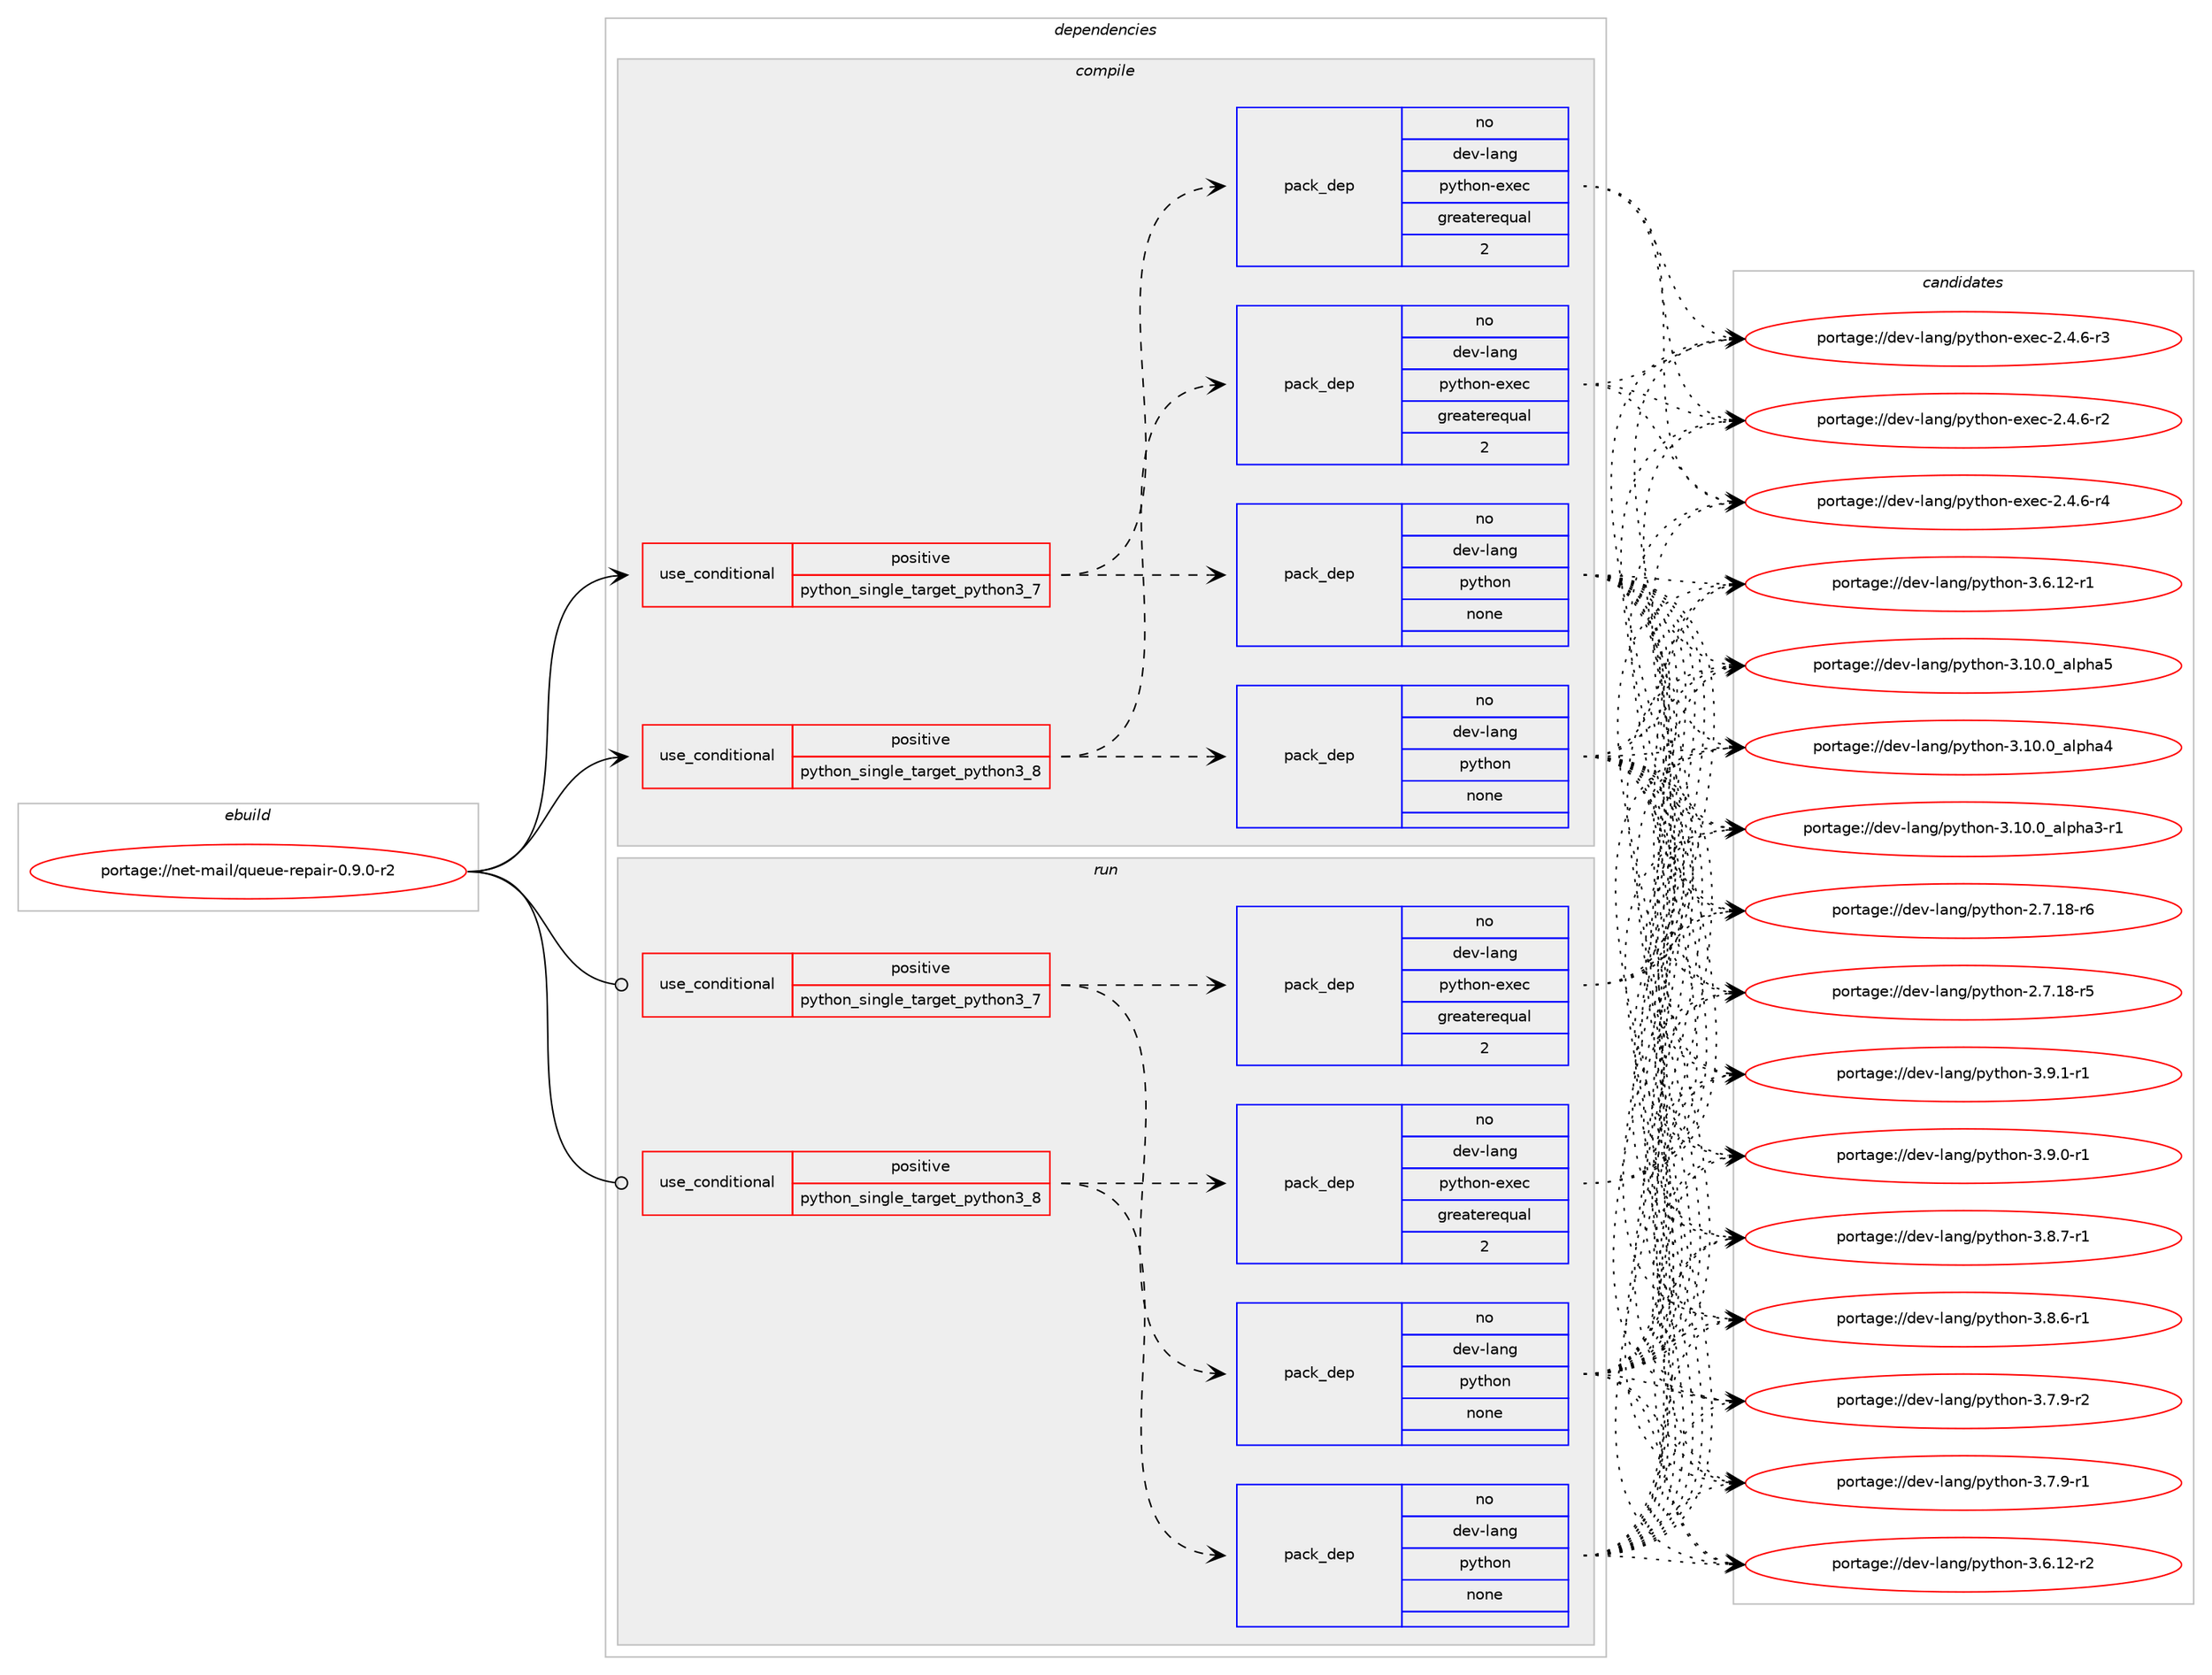 digraph prolog {

# *************
# Graph options
# *************

newrank=true;
concentrate=true;
compound=true;
graph [rankdir=LR,fontname=Helvetica,fontsize=10,ranksep=1.5];#, ranksep=2.5, nodesep=0.2];
edge  [arrowhead=vee];
node  [fontname=Helvetica,fontsize=10];

# **********
# The ebuild
# **********

subgraph cluster_leftcol {
color=gray;
rank=same;
label=<<i>ebuild</i>>;
id [label="portage://net-mail/queue-repair-0.9.0-r2", color=red, width=4, href="../net-mail/queue-repair-0.9.0-r2.svg"];
}

# ****************
# The dependencies
# ****************

subgraph cluster_midcol {
color=gray;
label=<<i>dependencies</i>>;
subgraph cluster_compile {
fillcolor="#eeeeee";
style=filled;
label=<<i>compile</i>>;
subgraph cond4458 {
dependency15133 [label=<<TABLE BORDER="0" CELLBORDER="1" CELLSPACING="0" CELLPADDING="4"><TR><TD ROWSPAN="3" CELLPADDING="10">use_conditional</TD></TR><TR><TD>positive</TD></TR><TR><TD>python_single_target_python3_7</TD></TR></TABLE>>, shape=none, color=red];
subgraph pack10522 {
dependency15134 [label=<<TABLE BORDER="0" CELLBORDER="1" CELLSPACING="0" CELLPADDING="4" WIDTH="220"><TR><TD ROWSPAN="6" CELLPADDING="30">pack_dep</TD></TR><TR><TD WIDTH="110">no</TD></TR><TR><TD>dev-lang</TD></TR><TR><TD>python</TD></TR><TR><TD>none</TD></TR><TR><TD></TD></TR></TABLE>>, shape=none, color=blue];
}
dependency15133:e -> dependency15134:w [weight=20,style="dashed",arrowhead="vee"];
subgraph pack10523 {
dependency15135 [label=<<TABLE BORDER="0" CELLBORDER="1" CELLSPACING="0" CELLPADDING="4" WIDTH="220"><TR><TD ROWSPAN="6" CELLPADDING="30">pack_dep</TD></TR><TR><TD WIDTH="110">no</TD></TR><TR><TD>dev-lang</TD></TR><TR><TD>python-exec</TD></TR><TR><TD>greaterequal</TD></TR><TR><TD>2</TD></TR></TABLE>>, shape=none, color=blue];
}
dependency15133:e -> dependency15135:w [weight=20,style="dashed",arrowhead="vee"];
}
id:e -> dependency15133:w [weight=20,style="solid",arrowhead="vee"];
subgraph cond4459 {
dependency15136 [label=<<TABLE BORDER="0" CELLBORDER="1" CELLSPACING="0" CELLPADDING="4"><TR><TD ROWSPAN="3" CELLPADDING="10">use_conditional</TD></TR><TR><TD>positive</TD></TR><TR><TD>python_single_target_python3_8</TD></TR></TABLE>>, shape=none, color=red];
subgraph pack10524 {
dependency15137 [label=<<TABLE BORDER="0" CELLBORDER="1" CELLSPACING="0" CELLPADDING="4" WIDTH="220"><TR><TD ROWSPAN="6" CELLPADDING="30">pack_dep</TD></TR><TR><TD WIDTH="110">no</TD></TR><TR><TD>dev-lang</TD></TR><TR><TD>python</TD></TR><TR><TD>none</TD></TR><TR><TD></TD></TR></TABLE>>, shape=none, color=blue];
}
dependency15136:e -> dependency15137:w [weight=20,style="dashed",arrowhead="vee"];
subgraph pack10525 {
dependency15138 [label=<<TABLE BORDER="0" CELLBORDER="1" CELLSPACING="0" CELLPADDING="4" WIDTH="220"><TR><TD ROWSPAN="6" CELLPADDING="30">pack_dep</TD></TR><TR><TD WIDTH="110">no</TD></TR><TR><TD>dev-lang</TD></TR><TR><TD>python-exec</TD></TR><TR><TD>greaterequal</TD></TR><TR><TD>2</TD></TR></TABLE>>, shape=none, color=blue];
}
dependency15136:e -> dependency15138:w [weight=20,style="dashed",arrowhead="vee"];
}
id:e -> dependency15136:w [weight=20,style="solid",arrowhead="vee"];
}
subgraph cluster_compileandrun {
fillcolor="#eeeeee";
style=filled;
label=<<i>compile and run</i>>;
}
subgraph cluster_run {
fillcolor="#eeeeee";
style=filled;
label=<<i>run</i>>;
subgraph cond4460 {
dependency15139 [label=<<TABLE BORDER="0" CELLBORDER="1" CELLSPACING="0" CELLPADDING="4"><TR><TD ROWSPAN="3" CELLPADDING="10">use_conditional</TD></TR><TR><TD>positive</TD></TR><TR><TD>python_single_target_python3_7</TD></TR></TABLE>>, shape=none, color=red];
subgraph pack10526 {
dependency15140 [label=<<TABLE BORDER="0" CELLBORDER="1" CELLSPACING="0" CELLPADDING="4" WIDTH="220"><TR><TD ROWSPAN="6" CELLPADDING="30">pack_dep</TD></TR><TR><TD WIDTH="110">no</TD></TR><TR><TD>dev-lang</TD></TR><TR><TD>python</TD></TR><TR><TD>none</TD></TR><TR><TD></TD></TR></TABLE>>, shape=none, color=blue];
}
dependency15139:e -> dependency15140:w [weight=20,style="dashed",arrowhead="vee"];
subgraph pack10527 {
dependency15141 [label=<<TABLE BORDER="0" CELLBORDER="1" CELLSPACING="0" CELLPADDING="4" WIDTH="220"><TR><TD ROWSPAN="6" CELLPADDING="30">pack_dep</TD></TR><TR><TD WIDTH="110">no</TD></TR><TR><TD>dev-lang</TD></TR><TR><TD>python-exec</TD></TR><TR><TD>greaterequal</TD></TR><TR><TD>2</TD></TR></TABLE>>, shape=none, color=blue];
}
dependency15139:e -> dependency15141:w [weight=20,style="dashed",arrowhead="vee"];
}
id:e -> dependency15139:w [weight=20,style="solid",arrowhead="odot"];
subgraph cond4461 {
dependency15142 [label=<<TABLE BORDER="0" CELLBORDER="1" CELLSPACING="0" CELLPADDING="4"><TR><TD ROWSPAN="3" CELLPADDING="10">use_conditional</TD></TR><TR><TD>positive</TD></TR><TR><TD>python_single_target_python3_8</TD></TR></TABLE>>, shape=none, color=red];
subgraph pack10528 {
dependency15143 [label=<<TABLE BORDER="0" CELLBORDER="1" CELLSPACING="0" CELLPADDING="4" WIDTH="220"><TR><TD ROWSPAN="6" CELLPADDING="30">pack_dep</TD></TR><TR><TD WIDTH="110">no</TD></TR><TR><TD>dev-lang</TD></TR><TR><TD>python</TD></TR><TR><TD>none</TD></TR><TR><TD></TD></TR></TABLE>>, shape=none, color=blue];
}
dependency15142:e -> dependency15143:w [weight=20,style="dashed",arrowhead="vee"];
subgraph pack10529 {
dependency15144 [label=<<TABLE BORDER="0" CELLBORDER="1" CELLSPACING="0" CELLPADDING="4" WIDTH="220"><TR><TD ROWSPAN="6" CELLPADDING="30">pack_dep</TD></TR><TR><TD WIDTH="110">no</TD></TR><TR><TD>dev-lang</TD></TR><TR><TD>python-exec</TD></TR><TR><TD>greaterequal</TD></TR><TR><TD>2</TD></TR></TABLE>>, shape=none, color=blue];
}
dependency15142:e -> dependency15144:w [weight=20,style="dashed",arrowhead="vee"];
}
id:e -> dependency15142:w [weight=20,style="solid",arrowhead="odot"];
}
}

# **************
# The candidates
# **************

subgraph cluster_choices {
rank=same;
color=gray;
label=<<i>candidates</i>>;

subgraph choice10522 {
color=black;
nodesep=1;
choice1001011184510897110103471121211161041111104551465746494511449 [label="portage://dev-lang/python-3.9.1-r1", color=red, width=4,href="../dev-lang/python-3.9.1-r1.svg"];
choice1001011184510897110103471121211161041111104551465746484511449 [label="portage://dev-lang/python-3.9.0-r1", color=red, width=4,href="../dev-lang/python-3.9.0-r1.svg"];
choice1001011184510897110103471121211161041111104551465646554511449 [label="portage://dev-lang/python-3.8.7-r1", color=red, width=4,href="../dev-lang/python-3.8.7-r1.svg"];
choice1001011184510897110103471121211161041111104551465646544511449 [label="portage://dev-lang/python-3.8.6-r1", color=red, width=4,href="../dev-lang/python-3.8.6-r1.svg"];
choice1001011184510897110103471121211161041111104551465546574511450 [label="portage://dev-lang/python-3.7.9-r2", color=red, width=4,href="../dev-lang/python-3.7.9-r2.svg"];
choice1001011184510897110103471121211161041111104551465546574511449 [label="portage://dev-lang/python-3.7.9-r1", color=red, width=4,href="../dev-lang/python-3.7.9-r1.svg"];
choice100101118451089711010347112121116104111110455146544649504511450 [label="portage://dev-lang/python-3.6.12-r2", color=red, width=4,href="../dev-lang/python-3.6.12-r2.svg"];
choice100101118451089711010347112121116104111110455146544649504511449 [label="portage://dev-lang/python-3.6.12-r1", color=red, width=4,href="../dev-lang/python-3.6.12-r1.svg"];
choice1001011184510897110103471121211161041111104551464948464895971081121049753 [label="portage://dev-lang/python-3.10.0_alpha5", color=red, width=4,href="../dev-lang/python-3.10.0_alpha5.svg"];
choice1001011184510897110103471121211161041111104551464948464895971081121049752 [label="portage://dev-lang/python-3.10.0_alpha4", color=red, width=4,href="../dev-lang/python-3.10.0_alpha4.svg"];
choice10010111845108971101034711212111610411111045514649484648959710811210497514511449 [label="portage://dev-lang/python-3.10.0_alpha3-r1", color=red, width=4,href="../dev-lang/python-3.10.0_alpha3-r1.svg"];
choice100101118451089711010347112121116104111110455046554649564511454 [label="portage://dev-lang/python-2.7.18-r6", color=red, width=4,href="../dev-lang/python-2.7.18-r6.svg"];
choice100101118451089711010347112121116104111110455046554649564511453 [label="portage://dev-lang/python-2.7.18-r5", color=red, width=4,href="../dev-lang/python-2.7.18-r5.svg"];
dependency15134:e -> choice1001011184510897110103471121211161041111104551465746494511449:w [style=dotted,weight="100"];
dependency15134:e -> choice1001011184510897110103471121211161041111104551465746484511449:w [style=dotted,weight="100"];
dependency15134:e -> choice1001011184510897110103471121211161041111104551465646554511449:w [style=dotted,weight="100"];
dependency15134:e -> choice1001011184510897110103471121211161041111104551465646544511449:w [style=dotted,weight="100"];
dependency15134:e -> choice1001011184510897110103471121211161041111104551465546574511450:w [style=dotted,weight="100"];
dependency15134:e -> choice1001011184510897110103471121211161041111104551465546574511449:w [style=dotted,weight="100"];
dependency15134:e -> choice100101118451089711010347112121116104111110455146544649504511450:w [style=dotted,weight="100"];
dependency15134:e -> choice100101118451089711010347112121116104111110455146544649504511449:w [style=dotted,weight="100"];
dependency15134:e -> choice1001011184510897110103471121211161041111104551464948464895971081121049753:w [style=dotted,weight="100"];
dependency15134:e -> choice1001011184510897110103471121211161041111104551464948464895971081121049752:w [style=dotted,weight="100"];
dependency15134:e -> choice10010111845108971101034711212111610411111045514649484648959710811210497514511449:w [style=dotted,weight="100"];
dependency15134:e -> choice100101118451089711010347112121116104111110455046554649564511454:w [style=dotted,weight="100"];
dependency15134:e -> choice100101118451089711010347112121116104111110455046554649564511453:w [style=dotted,weight="100"];
}
subgraph choice10523 {
color=black;
nodesep=1;
choice10010111845108971101034711212111610411111045101120101994550465246544511452 [label="portage://dev-lang/python-exec-2.4.6-r4", color=red, width=4,href="../dev-lang/python-exec-2.4.6-r4.svg"];
choice10010111845108971101034711212111610411111045101120101994550465246544511451 [label="portage://dev-lang/python-exec-2.4.6-r3", color=red, width=4,href="../dev-lang/python-exec-2.4.6-r3.svg"];
choice10010111845108971101034711212111610411111045101120101994550465246544511450 [label="portage://dev-lang/python-exec-2.4.6-r2", color=red, width=4,href="../dev-lang/python-exec-2.4.6-r2.svg"];
dependency15135:e -> choice10010111845108971101034711212111610411111045101120101994550465246544511452:w [style=dotted,weight="100"];
dependency15135:e -> choice10010111845108971101034711212111610411111045101120101994550465246544511451:w [style=dotted,weight="100"];
dependency15135:e -> choice10010111845108971101034711212111610411111045101120101994550465246544511450:w [style=dotted,weight="100"];
}
subgraph choice10524 {
color=black;
nodesep=1;
choice1001011184510897110103471121211161041111104551465746494511449 [label="portage://dev-lang/python-3.9.1-r1", color=red, width=4,href="../dev-lang/python-3.9.1-r1.svg"];
choice1001011184510897110103471121211161041111104551465746484511449 [label="portage://dev-lang/python-3.9.0-r1", color=red, width=4,href="../dev-lang/python-3.9.0-r1.svg"];
choice1001011184510897110103471121211161041111104551465646554511449 [label="portage://dev-lang/python-3.8.7-r1", color=red, width=4,href="../dev-lang/python-3.8.7-r1.svg"];
choice1001011184510897110103471121211161041111104551465646544511449 [label="portage://dev-lang/python-3.8.6-r1", color=red, width=4,href="../dev-lang/python-3.8.6-r1.svg"];
choice1001011184510897110103471121211161041111104551465546574511450 [label="portage://dev-lang/python-3.7.9-r2", color=red, width=4,href="../dev-lang/python-3.7.9-r2.svg"];
choice1001011184510897110103471121211161041111104551465546574511449 [label="portage://dev-lang/python-3.7.9-r1", color=red, width=4,href="../dev-lang/python-3.7.9-r1.svg"];
choice100101118451089711010347112121116104111110455146544649504511450 [label="portage://dev-lang/python-3.6.12-r2", color=red, width=4,href="../dev-lang/python-3.6.12-r2.svg"];
choice100101118451089711010347112121116104111110455146544649504511449 [label="portage://dev-lang/python-3.6.12-r1", color=red, width=4,href="../dev-lang/python-3.6.12-r1.svg"];
choice1001011184510897110103471121211161041111104551464948464895971081121049753 [label="portage://dev-lang/python-3.10.0_alpha5", color=red, width=4,href="../dev-lang/python-3.10.0_alpha5.svg"];
choice1001011184510897110103471121211161041111104551464948464895971081121049752 [label="portage://dev-lang/python-3.10.0_alpha4", color=red, width=4,href="../dev-lang/python-3.10.0_alpha4.svg"];
choice10010111845108971101034711212111610411111045514649484648959710811210497514511449 [label="portage://dev-lang/python-3.10.0_alpha3-r1", color=red, width=4,href="../dev-lang/python-3.10.0_alpha3-r1.svg"];
choice100101118451089711010347112121116104111110455046554649564511454 [label="portage://dev-lang/python-2.7.18-r6", color=red, width=4,href="../dev-lang/python-2.7.18-r6.svg"];
choice100101118451089711010347112121116104111110455046554649564511453 [label="portage://dev-lang/python-2.7.18-r5", color=red, width=4,href="../dev-lang/python-2.7.18-r5.svg"];
dependency15137:e -> choice1001011184510897110103471121211161041111104551465746494511449:w [style=dotted,weight="100"];
dependency15137:e -> choice1001011184510897110103471121211161041111104551465746484511449:w [style=dotted,weight="100"];
dependency15137:e -> choice1001011184510897110103471121211161041111104551465646554511449:w [style=dotted,weight="100"];
dependency15137:e -> choice1001011184510897110103471121211161041111104551465646544511449:w [style=dotted,weight="100"];
dependency15137:e -> choice1001011184510897110103471121211161041111104551465546574511450:w [style=dotted,weight="100"];
dependency15137:e -> choice1001011184510897110103471121211161041111104551465546574511449:w [style=dotted,weight="100"];
dependency15137:e -> choice100101118451089711010347112121116104111110455146544649504511450:w [style=dotted,weight="100"];
dependency15137:e -> choice100101118451089711010347112121116104111110455146544649504511449:w [style=dotted,weight="100"];
dependency15137:e -> choice1001011184510897110103471121211161041111104551464948464895971081121049753:w [style=dotted,weight="100"];
dependency15137:e -> choice1001011184510897110103471121211161041111104551464948464895971081121049752:w [style=dotted,weight="100"];
dependency15137:e -> choice10010111845108971101034711212111610411111045514649484648959710811210497514511449:w [style=dotted,weight="100"];
dependency15137:e -> choice100101118451089711010347112121116104111110455046554649564511454:w [style=dotted,weight="100"];
dependency15137:e -> choice100101118451089711010347112121116104111110455046554649564511453:w [style=dotted,weight="100"];
}
subgraph choice10525 {
color=black;
nodesep=1;
choice10010111845108971101034711212111610411111045101120101994550465246544511452 [label="portage://dev-lang/python-exec-2.4.6-r4", color=red, width=4,href="../dev-lang/python-exec-2.4.6-r4.svg"];
choice10010111845108971101034711212111610411111045101120101994550465246544511451 [label="portage://dev-lang/python-exec-2.4.6-r3", color=red, width=4,href="../dev-lang/python-exec-2.4.6-r3.svg"];
choice10010111845108971101034711212111610411111045101120101994550465246544511450 [label="portage://dev-lang/python-exec-2.4.6-r2", color=red, width=4,href="../dev-lang/python-exec-2.4.6-r2.svg"];
dependency15138:e -> choice10010111845108971101034711212111610411111045101120101994550465246544511452:w [style=dotted,weight="100"];
dependency15138:e -> choice10010111845108971101034711212111610411111045101120101994550465246544511451:w [style=dotted,weight="100"];
dependency15138:e -> choice10010111845108971101034711212111610411111045101120101994550465246544511450:w [style=dotted,weight="100"];
}
subgraph choice10526 {
color=black;
nodesep=1;
choice1001011184510897110103471121211161041111104551465746494511449 [label="portage://dev-lang/python-3.9.1-r1", color=red, width=4,href="../dev-lang/python-3.9.1-r1.svg"];
choice1001011184510897110103471121211161041111104551465746484511449 [label="portage://dev-lang/python-3.9.0-r1", color=red, width=4,href="../dev-lang/python-3.9.0-r1.svg"];
choice1001011184510897110103471121211161041111104551465646554511449 [label="portage://dev-lang/python-3.8.7-r1", color=red, width=4,href="../dev-lang/python-3.8.7-r1.svg"];
choice1001011184510897110103471121211161041111104551465646544511449 [label="portage://dev-lang/python-3.8.6-r1", color=red, width=4,href="../dev-lang/python-3.8.6-r1.svg"];
choice1001011184510897110103471121211161041111104551465546574511450 [label="portage://dev-lang/python-3.7.9-r2", color=red, width=4,href="../dev-lang/python-3.7.9-r2.svg"];
choice1001011184510897110103471121211161041111104551465546574511449 [label="portage://dev-lang/python-3.7.9-r1", color=red, width=4,href="../dev-lang/python-3.7.9-r1.svg"];
choice100101118451089711010347112121116104111110455146544649504511450 [label="portage://dev-lang/python-3.6.12-r2", color=red, width=4,href="../dev-lang/python-3.6.12-r2.svg"];
choice100101118451089711010347112121116104111110455146544649504511449 [label="portage://dev-lang/python-3.6.12-r1", color=red, width=4,href="../dev-lang/python-3.6.12-r1.svg"];
choice1001011184510897110103471121211161041111104551464948464895971081121049753 [label="portage://dev-lang/python-3.10.0_alpha5", color=red, width=4,href="../dev-lang/python-3.10.0_alpha5.svg"];
choice1001011184510897110103471121211161041111104551464948464895971081121049752 [label="portage://dev-lang/python-3.10.0_alpha4", color=red, width=4,href="../dev-lang/python-3.10.0_alpha4.svg"];
choice10010111845108971101034711212111610411111045514649484648959710811210497514511449 [label="portage://dev-lang/python-3.10.0_alpha3-r1", color=red, width=4,href="../dev-lang/python-3.10.0_alpha3-r1.svg"];
choice100101118451089711010347112121116104111110455046554649564511454 [label="portage://dev-lang/python-2.7.18-r6", color=red, width=4,href="../dev-lang/python-2.7.18-r6.svg"];
choice100101118451089711010347112121116104111110455046554649564511453 [label="portage://dev-lang/python-2.7.18-r5", color=red, width=4,href="../dev-lang/python-2.7.18-r5.svg"];
dependency15140:e -> choice1001011184510897110103471121211161041111104551465746494511449:w [style=dotted,weight="100"];
dependency15140:e -> choice1001011184510897110103471121211161041111104551465746484511449:w [style=dotted,weight="100"];
dependency15140:e -> choice1001011184510897110103471121211161041111104551465646554511449:w [style=dotted,weight="100"];
dependency15140:e -> choice1001011184510897110103471121211161041111104551465646544511449:w [style=dotted,weight="100"];
dependency15140:e -> choice1001011184510897110103471121211161041111104551465546574511450:w [style=dotted,weight="100"];
dependency15140:e -> choice1001011184510897110103471121211161041111104551465546574511449:w [style=dotted,weight="100"];
dependency15140:e -> choice100101118451089711010347112121116104111110455146544649504511450:w [style=dotted,weight="100"];
dependency15140:e -> choice100101118451089711010347112121116104111110455146544649504511449:w [style=dotted,weight="100"];
dependency15140:e -> choice1001011184510897110103471121211161041111104551464948464895971081121049753:w [style=dotted,weight="100"];
dependency15140:e -> choice1001011184510897110103471121211161041111104551464948464895971081121049752:w [style=dotted,weight="100"];
dependency15140:e -> choice10010111845108971101034711212111610411111045514649484648959710811210497514511449:w [style=dotted,weight="100"];
dependency15140:e -> choice100101118451089711010347112121116104111110455046554649564511454:w [style=dotted,weight="100"];
dependency15140:e -> choice100101118451089711010347112121116104111110455046554649564511453:w [style=dotted,weight="100"];
}
subgraph choice10527 {
color=black;
nodesep=1;
choice10010111845108971101034711212111610411111045101120101994550465246544511452 [label="portage://dev-lang/python-exec-2.4.6-r4", color=red, width=4,href="../dev-lang/python-exec-2.4.6-r4.svg"];
choice10010111845108971101034711212111610411111045101120101994550465246544511451 [label="portage://dev-lang/python-exec-2.4.6-r3", color=red, width=4,href="../dev-lang/python-exec-2.4.6-r3.svg"];
choice10010111845108971101034711212111610411111045101120101994550465246544511450 [label="portage://dev-lang/python-exec-2.4.6-r2", color=red, width=4,href="../dev-lang/python-exec-2.4.6-r2.svg"];
dependency15141:e -> choice10010111845108971101034711212111610411111045101120101994550465246544511452:w [style=dotted,weight="100"];
dependency15141:e -> choice10010111845108971101034711212111610411111045101120101994550465246544511451:w [style=dotted,weight="100"];
dependency15141:e -> choice10010111845108971101034711212111610411111045101120101994550465246544511450:w [style=dotted,weight="100"];
}
subgraph choice10528 {
color=black;
nodesep=1;
choice1001011184510897110103471121211161041111104551465746494511449 [label="portage://dev-lang/python-3.9.1-r1", color=red, width=4,href="../dev-lang/python-3.9.1-r1.svg"];
choice1001011184510897110103471121211161041111104551465746484511449 [label="portage://dev-lang/python-3.9.0-r1", color=red, width=4,href="../dev-lang/python-3.9.0-r1.svg"];
choice1001011184510897110103471121211161041111104551465646554511449 [label="portage://dev-lang/python-3.8.7-r1", color=red, width=4,href="../dev-lang/python-3.8.7-r1.svg"];
choice1001011184510897110103471121211161041111104551465646544511449 [label="portage://dev-lang/python-3.8.6-r1", color=red, width=4,href="../dev-lang/python-3.8.6-r1.svg"];
choice1001011184510897110103471121211161041111104551465546574511450 [label="portage://dev-lang/python-3.7.9-r2", color=red, width=4,href="../dev-lang/python-3.7.9-r2.svg"];
choice1001011184510897110103471121211161041111104551465546574511449 [label="portage://dev-lang/python-3.7.9-r1", color=red, width=4,href="../dev-lang/python-3.7.9-r1.svg"];
choice100101118451089711010347112121116104111110455146544649504511450 [label="portage://dev-lang/python-3.6.12-r2", color=red, width=4,href="../dev-lang/python-3.6.12-r2.svg"];
choice100101118451089711010347112121116104111110455146544649504511449 [label="portage://dev-lang/python-3.6.12-r1", color=red, width=4,href="../dev-lang/python-3.6.12-r1.svg"];
choice1001011184510897110103471121211161041111104551464948464895971081121049753 [label="portage://dev-lang/python-3.10.0_alpha5", color=red, width=4,href="../dev-lang/python-3.10.0_alpha5.svg"];
choice1001011184510897110103471121211161041111104551464948464895971081121049752 [label="portage://dev-lang/python-3.10.0_alpha4", color=red, width=4,href="../dev-lang/python-3.10.0_alpha4.svg"];
choice10010111845108971101034711212111610411111045514649484648959710811210497514511449 [label="portage://dev-lang/python-3.10.0_alpha3-r1", color=red, width=4,href="../dev-lang/python-3.10.0_alpha3-r1.svg"];
choice100101118451089711010347112121116104111110455046554649564511454 [label="portage://dev-lang/python-2.7.18-r6", color=red, width=4,href="../dev-lang/python-2.7.18-r6.svg"];
choice100101118451089711010347112121116104111110455046554649564511453 [label="portage://dev-lang/python-2.7.18-r5", color=red, width=4,href="../dev-lang/python-2.7.18-r5.svg"];
dependency15143:e -> choice1001011184510897110103471121211161041111104551465746494511449:w [style=dotted,weight="100"];
dependency15143:e -> choice1001011184510897110103471121211161041111104551465746484511449:w [style=dotted,weight="100"];
dependency15143:e -> choice1001011184510897110103471121211161041111104551465646554511449:w [style=dotted,weight="100"];
dependency15143:e -> choice1001011184510897110103471121211161041111104551465646544511449:w [style=dotted,weight="100"];
dependency15143:e -> choice1001011184510897110103471121211161041111104551465546574511450:w [style=dotted,weight="100"];
dependency15143:e -> choice1001011184510897110103471121211161041111104551465546574511449:w [style=dotted,weight="100"];
dependency15143:e -> choice100101118451089711010347112121116104111110455146544649504511450:w [style=dotted,weight="100"];
dependency15143:e -> choice100101118451089711010347112121116104111110455146544649504511449:w [style=dotted,weight="100"];
dependency15143:e -> choice1001011184510897110103471121211161041111104551464948464895971081121049753:w [style=dotted,weight="100"];
dependency15143:e -> choice1001011184510897110103471121211161041111104551464948464895971081121049752:w [style=dotted,weight="100"];
dependency15143:e -> choice10010111845108971101034711212111610411111045514649484648959710811210497514511449:w [style=dotted,weight="100"];
dependency15143:e -> choice100101118451089711010347112121116104111110455046554649564511454:w [style=dotted,weight="100"];
dependency15143:e -> choice100101118451089711010347112121116104111110455046554649564511453:w [style=dotted,weight="100"];
}
subgraph choice10529 {
color=black;
nodesep=1;
choice10010111845108971101034711212111610411111045101120101994550465246544511452 [label="portage://dev-lang/python-exec-2.4.6-r4", color=red, width=4,href="../dev-lang/python-exec-2.4.6-r4.svg"];
choice10010111845108971101034711212111610411111045101120101994550465246544511451 [label="portage://dev-lang/python-exec-2.4.6-r3", color=red, width=4,href="../dev-lang/python-exec-2.4.6-r3.svg"];
choice10010111845108971101034711212111610411111045101120101994550465246544511450 [label="portage://dev-lang/python-exec-2.4.6-r2", color=red, width=4,href="../dev-lang/python-exec-2.4.6-r2.svg"];
dependency15144:e -> choice10010111845108971101034711212111610411111045101120101994550465246544511452:w [style=dotted,weight="100"];
dependency15144:e -> choice10010111845108971101034711212111610411111045101120101994550465246544511451:w [style=dotted,weight="100"];
dependency15144:e -> choice10010111845108971101034711212111610411111045101120101994550465246544511450:w [style=dotted,weight="100"];
}
}

}
